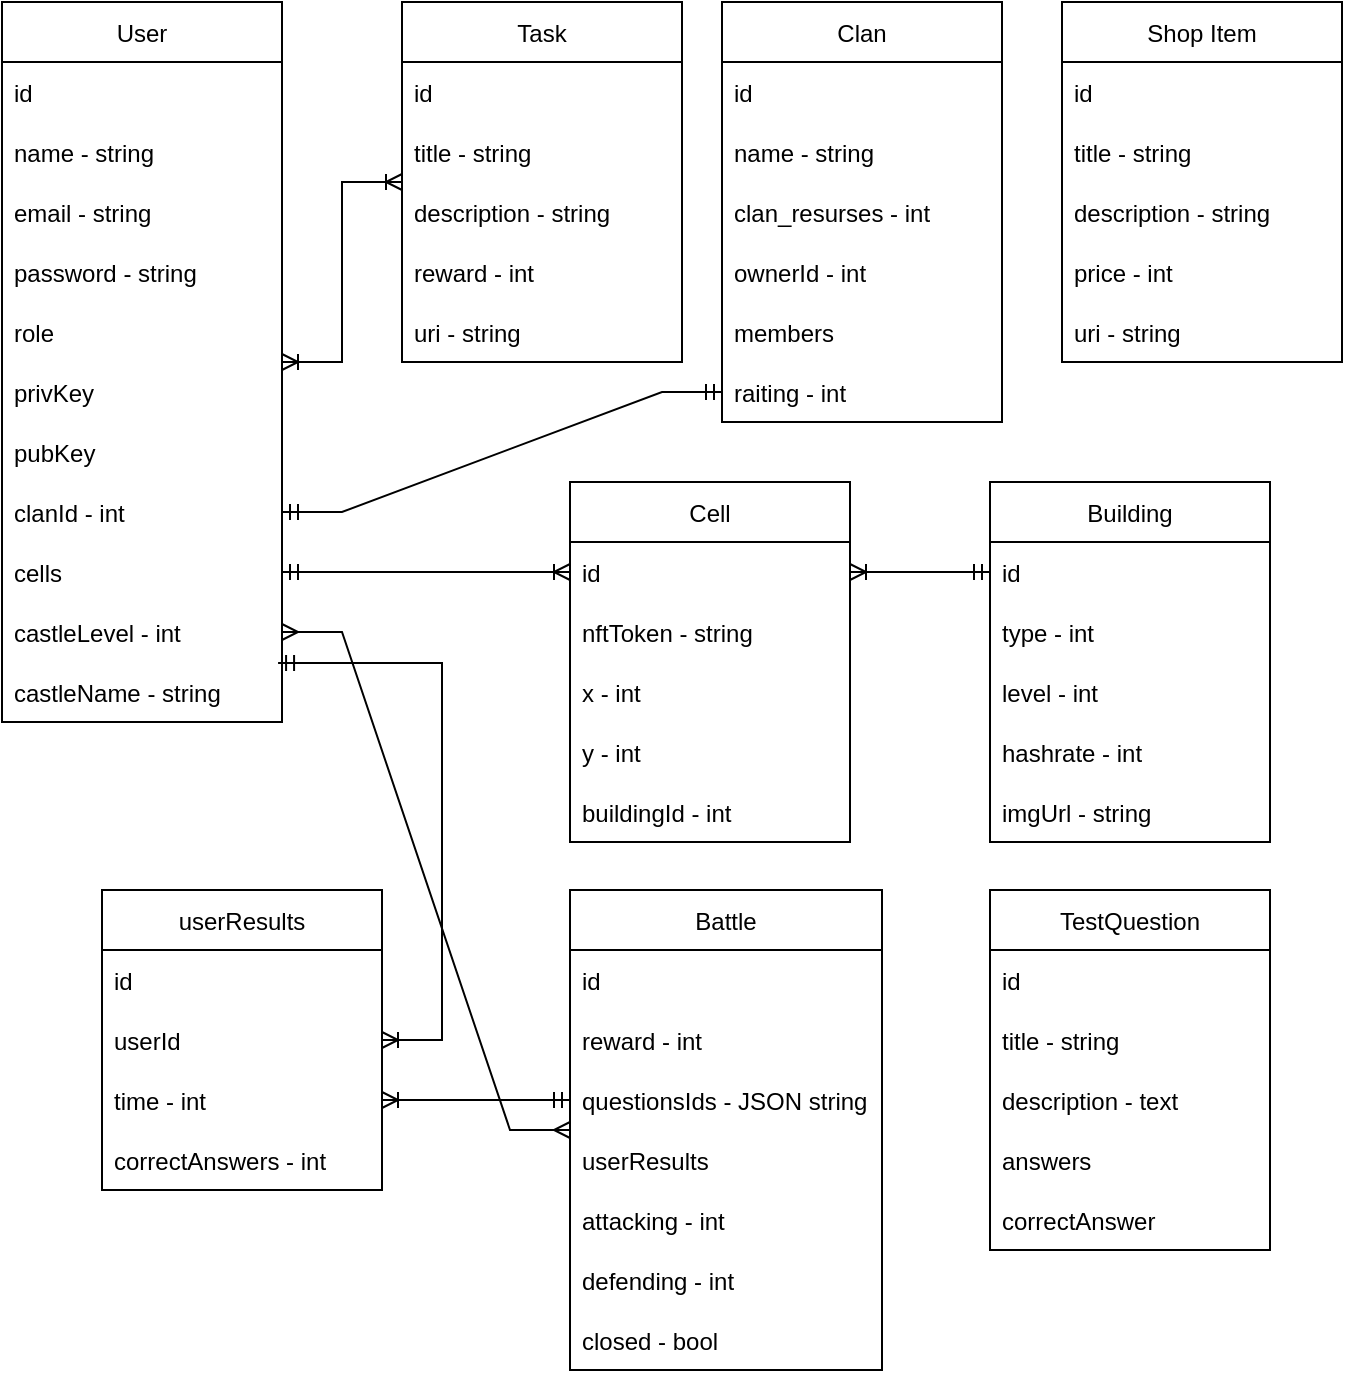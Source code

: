 <mxfile version="20.4.0" type="google"><diagram id="Bfl7V4VKGe2fJ7Q1d0et" name="Страница 1"><mxGraphModel grid="1" page="1" gridSize="10" guides="1" tooltips="1" connect="1" arrows="1" fold="1" pageScale="1" pageWidth="827" pageHeight="1169" math="0" shadow="0"><root><mxCell id="0"/><mxCell id="1" parent="0"/><mxCell id="fOZf3QuCVME6QDkqKdU--1" value="User" style="swimlane;fontStyle=0;childLayout=stackLayout;horizontal=1;startSize=30;horizontalStack=0;resizeParent=1;resizeParentMax=0;resizeLast=0;collapsible=1;marginBottom=0;" vertex="1" parent="1"><mxGeometry x="60" y="50" width="140" height="360" as="geometry"/></mxCell><mxCell id="fOZf3QuCVME6QDkqKdU--2" value="id" style="text;strokeColor=none;fillColor=none;align=left;verticalAlign=middle;spacingLeft=4;spacingRight=4;overflow=hidden;points=[[0,0.5],[1,0.5]];portConstraint=eastwest;rotatable=0;" vertex="1" parent="fOZf3QuCVME6QDkqKdU--1"><mxGeometry y="30" width="140" height="30" as="geometry"/></mxCell><mxCell id="fOZf3QuCVME6QDkqKdU--3" value="name - string" style="text;strokeColor=none;fillColor=none;align=left;verticalAlign=middle;spacingLeft=4;spacingRight=4;overflow=hidden;points=[[0,0.5],[1,0.5]];portConstraint=eastwest;rotatable=0;" vertex="1" parent="fOZf3QuCVME6QDkqKdU--1"><mxGeometry y="60" width="140" height="30" as="geometry"/></mxCell><mxCell id="fOZf3QuCVME6QDkqKdU--4" value="email - string" style="text;strokeColor=none;fillColor=none;align=left;verticalAlign=middle;spacingLeft=4;spacingRight=4;overflow=hidden;points=[[0,0.5],[1,0.5]];portConstraint=eastwest;rotatable=0;" vertex="1" parent="fOZf3QuCVME6QDkqKdU--1"><mxGeometry y="90" width="140" height="30" as="geometry"/></mxCell><mxCell id="KabQn2ugYlEMoQVUq5x7-2" value="password - string" style="text;strokeColor=none;fillColor=none;align=left;verticalAlign=middle;spacingLeft=4;spacingRight=4;overflow=hidden;points=[[0,0.5],[1,0.5]];portConstraint=eastwest;rotatable=0;" vertex="1" parent="fOZf3QuCVME6QDkqKdU--1"><mxGeometry y="120" width="140" height="30" as="geometry"/></mxCell><mxCell id="KabQn2ugYlEMoQVUq5x7-3" value="role" style="text;strokeColor=none;fillColor=none;align=left;verticalAlign=middle;spacingLeft=4;spacingRight=4;overflow=hidden;points=[[0,0.5],[1,0.5]];portConstraint=eastwest;rotatable=0;" vertex="1" parent="fOZf3QuCVME6QDkqKdU--1"><mxGeometry y="150" width="140" height="30" as="geometry"/></mxCell><mxCell id="fOZf3QuCVME6QDkqKdU--5" value="privKey" style="text;strokeColor=none;fillColor=none;align=left;verticalAlign=middle;spacingLeft=4;spacingRight=4;overflow=hidden;points=[[0,0.5],[1,0.5]];portConstraint=eastwest;rotatable=0;" vertex="1" parent="fOZf3QuCVME6QDkqKdU--1"><mxGeometry y="180" width="140" height="30" as="geometry"/></mxCell><mxCell id="KabQn2ugYlEMoQVUq5x7-1" value="pubKey" style="text;strokeColor=none;fillColor=none;align=left;verticalAlign=middle;spacingLeft=4;spacingRight=4;overflow=hidden;points=[[0,0.5],[1,0.5]];portConstraint=eastwest;rotatable=0;" vertex="1" parent="fOZf3QuCVME6QDkqKdU--1"><mxGeometry y="210" width="140" height="30" as="geometry"/></mxCell><mxCell id="KabQn2ugYlEMoQVUq5x7-14" value="clanId - int" style="text;strokeColor=none;fillColor=none;align=left;verticalAlign=middle;spacingLeft=4;spacingRight=4;overflow=hidden;points=[[0,0.5],[1,0.5]];portConstraint=eastwest;rotatable=0;" vertex="1" parent="fOZf3QuCVME6QDkqKdU--1"><mxGeometry y="240" width="140" height="30" as="geometry"/></mxCell><mxCell id="KabQn2ugYlEMoQVUq5x7-15" value="cells" style="text;strokeColor=none;fillColor=none;align=left;verticalAlign=middle;spacingLeft=4;spacingRight=4;overflow=hidden;points=[[0,0.5],[1,0.5]];portConstraint=eastwest;rotatable=0;" vertex="1" parent="fOZf3QuCVME6QDkqKdU--1"><mxGeometry y="270" width="140" height="30" as="geometry"/></mxCell><mxCell id="KabQn2ugYlEMoQVUq5x7-13" value="castleLevel - int" style="text;strokeColor=none;fillColor=none;align=left;verticalAlign=middle;spacingLeft=4;spacingRight=4;overflow=hidden;points=[[0,0.5],[1,0.5]];portConstraint=eastwest;rotatable=0;" vertex="1" parent="fOZf3QuCVME6QDkqKdU--1"><mxGeometry y="300" width="140" height="30" as="geometry"/></mxCell><mxCell id="KabQn2ugYlEMoQVUq5x7-11" value="castleName - string" style="text;strokeColor=none;fillColor=none;align=left;verticalAlign=middle;spacingLeft=4;spacingRight=4;overflow=hidden;points=[[0,0.5],[1,0.5]];portConstraint=eastwest;rotatable=0;" vertex="1" parent="fOZf3QuCVME6QDkqKdU--1"><mxGeometry y="330" width="140" height="30" as="geometry"/></mxCell><mxCell id="fOZf3QuCVME6QDkqKdU--19" value="Clan" style="swimlane;fontStyle=0;childLayout=stackLayout;horizontal=1;startSize=30;horizontalStack=0;resizeParent=1;resizeParentMax=0;resizeLast=0;collapsible=1;marginBottom=0;" vertex="1" parent="1"><mxGeometry x="420" y="50" width="140" height="210" as="geometry"/></mxCell><mxCell id="fOZf3QuCVME6QDkqKdU--20" value="id" style="text;strokeColor=none;fillColor=none;align=left;verticalAlign=middle;spacingLeft=4;spacingRight=4;overflow=hidden;points=[[0,0.5],[1,0.5]];portConstraint=eastwest;rotatable=0;" vertex="1" parent="fOZf3QuCVME6QDkqKdU--19"><mxGeometry y="30" width="140" height="30" as="geometry"/></mxCell><mxCell id="fOZf3QuCVME6QDkqKdU--25" value="name - string" style="text;strokeColor=none;fillColor=none;align=left;verticalAlign=middle;spacingLeft=4;spacingRight=4;overflow=hidden;points=[[0,0.5],[1,0.5]];portConstraint=eastwest;rotatable=0;" vertex="1" parent="fOZf3QuCVME6QDkqKdU--19"><mxGeometry y="60" width="140" height="30" as="geometry"/></mxCell><mxCell id="fOZf3QuCVME6QDkqKdU--26" value="clan_resurses - int" style="text;strokeColor=none;fillColor=none;align=left;verticalAlign=middle;spacingLeft=4;spacingRight=4;overflow=hidden;points=[[0,0.5],[1,0.5]];portConstraint=eastwest;rotatable=0;" vertex="1" parent="fOZf3QuCVME6QDkqKdU--19"><mxGeometry y="90" width="140" height="30" as="geometry"/></mxCell><mxCell id="fOZf3QuCVME6QDkqKdU--23" value="ownerId - int" style="text;strokeColor=none;fillColor=none;align=left;verticalAlign=middle;spacingLeft=4;spacingRight=4;overflow=hidden;points=[[0,0.5],[1,0.5]];portConstraint=eastwest;rotatable=0;" vertex="1" parent="fOZf3QuCVME6QDkqKdU--19"><mxGeometry y="120" width="140" height="30" as="geometry"/></mxCell><mxCell id="fOZf3QuCVME6QDkqKdU--24" value="members" style="text;strokeColor=none;fillColor=none;align=left;verticalAlign=middle;spacingLeft=4;spacingRight=4;overflow=hidden;points=[[0,0.5],[1,0.5]];portConstraint=eastwest;rotatable=0;" vertex="1" parent="fOZf3QuCVME6QDkqKdU--19"><mxGeometry y="150" width="140" height="30" as="geometry"/></mxCell><mxCell id="fOZf3QuCVME6QDkqKdU--21" value="raiting - int" style="text;strokeColor=none;fillColor=none;align=left;verticalAlign=middle;spacingLeft=4;spacingRight=4;overflow=hidden;points=[[0,0.5],[1,0.5]];portConstraint=eastwest;rotatable=0;" vertex="1" parent="fOZf3QuCVME6QDkqKdU--19"><mxGeometry y="180" width="140" height="30" as="geometry"/></mxCell><mxCell id="fOZf3QuCVME6QDkqKdU--27" value="" style="edgeStyle=entityRelationEdgeStyle;fontSize=12;html=1;endArrow=ERmandOne;startArrow=ERmandOne;rounded=0;exitX=1;exitY=0.5;exitDx=0;exitDy=0;entryX=0;entryY=0.5;entryDx=0;entryDy=0;" edge="1" parent="1" source="KabQn2ugYlEMoQVUq5x7-14" target="fOZf3QuCVME6QDkqKdU--21"><mxGeometry width="100" height="100" relative="1" as="geometry"><mxPoint x="420" y="215" as="sourcePoint"/><mxPoint x="580.84" y="182.57" as="targetPoint"/></mxGeometry></mxCell><mxCell id="fOZf3QuCVME6QDkqKdU--28" value="Cell" style="swimlane;fontStyle=0;childLayout=stackLayout;horizontal=1;startSize=30;horizontalStack=0;resizeParent=1;resizeParentMax=0;resizeLast=0;collapsible=1;marginBottom=0;" vertex="1" parent="1"><mxGeometry x="344" y="290" width="140" height="180" as="geometry"/></mxCell><mxCell id="fOZf3QuCVME6QDkqKdU--29" value="id" style="text;strokeColor=none;fillColor=none;align=left;verticalAlign=middle;spacingLeft=4;spacingRight=4;overflow=hidden;points=[[0,0.5],[1,0.5]];portConstraint=eastwest;rotatable=0;" vertex="1" parent="fOZf3QuCVME6QDkqKdU--28"><mxGeometry y="30" width="140" height="30" as="geometry"/></mxCell><mxCell id="fOZf3QuCVME6QDkqKdU--30" value="nftToken - string" style="text;strokeColor=none;fillColor=none;align=left;verticalAlign=middle;spacingLeft=4;spacingRight=4;overflow=hidden;points=[[0,0.5],[1,0.5]];portConstraint=eastwest;rotatable=0;" vertex="1" parent="fOZf3QuCVME6QDkqKdU--28"><mxGeometry y="60" width="140" height="30" as="geometry"/></mxCell><mxCell id="fOZf3QuCVME6QDkqKdU--32" value="x - int" style="text;strokeColor=none;fillColor=none;align=left;verticalAlign=middle;spacingLeft=4;spacingRight=4;overflow=hidden;points=[[0,0.5],[1,0.5]];portConstraint=eastwest;rotatable=0;" vertex="1" parent="fOZf3QuCVME6QDkqKdU--28"><mxGeometry y="90" width="140" height="30" as="geometry"/></mxCell><mxCell id="fOZf3QuCVME6QDkqKdU--33" value="y - int" style="text;strokeColor=none;fillColor=none;align=left;verticalAlign=middle;spacingLeft=4;spacingRight=4;overflow=hidden;points=[[0,0.5],[1,0.5]];portConstraint=eastwest;rotatable=0;" vertex="1" parent="fOZf3QuCVME6QDkqKdU--28"><mxGeometry y="120" width="140" height="30" as="geometry"/></mxCell><mxCell id="fOZf3QuCVME6QDkqKdU--34" value="buildingId - int" style="text;strokeColor=none;fillColor=none;align=left;verticalAlign=middle;spacingLeft=4;spacingRight=4;overflow=hidden;points=[[0,0.5],[1,0.5]];portConstraint=eastwest;rotatable=0;" vertex="1" parent="fOZf3QuCVME6QDkqKdU--28"><mxGeometry y="150" width="140" height="30" as="geometry"/></mxCell><mxCell id="fOZf3QuCVME6QDkqKdU--36" value="" style="edgeStyle=entityRelationEdgeStyle;fontSize=12;html=1;endArrow=ERoneToMany;startArrow=ERmandOne;rounded=0;exitX=1;exitY=0.5;exitDx=0;exitDy=0;" edge="1" parent="1" source="KabQn2ugYlEMoQVUq5x7-15" target="fOZf3QuCVME6QDkqKdU--29"><mxGeometry width="100" height="100" relative="1" as="geometry"><mxPoint x="600" y="570" as="sourcePoint"/><mxPoint x="700" y="470" as="targetPoint"/></mxGeometry></mxCell><mxCell id="fOZf3QuCVME6QDkqKdU--37" value="Building" style="swimlane;fontStyle=0;childLayout=stackLayout;horizontal=1;startSize=30;horizontalStack=0;resizeParent=1;resizeParentMax=0;resizeLast=0;collapsible=1;marginBottom=0;" vertex="1" parent="1"><mxGeometry x="554" y="290" width="140" height="180" as="geometry"/></mxCell><mxCell id="fOZf3QuCVME6QDkqKdU--38" value="id" style="text;strokeColor=none;fillColor=none;align=left;verticalAlign=middle;spacingLeft=4;spacingRight=4;overflow=hidden;points=[[0,0.5],[1,0.5]];portConstraint=eastwest;rotatable=0;" vertex="1" parent="fOZf3QuCVME6QDkqKdU--37"><mxGeometry y="30" width="140" height="30" as="geometry"/></mxCell><mxCell id="fOZf3QuCVME6QDkqKdU--39" value="type - int" style="text;strokeColor=none;fillColor=none;align=left;verticalAlign=middle;spacingLeft=4;spacingRight=4;overflow=hidden;points=[[0,0.5],[1,0.5]];portConstraint=eastwest;rotatable=0;" vertex="1" parent="fOZf3QuCVME6QDkqKdU--37"><mxGeometry y="60" width="140" height="30" as="geometry"/></mxCell><mxCell id="KabQn2ugYlEMoQVUq5x7-32" value="level - int" style="text;strokeColor=none;fillColor=none;align=left;verticalAlign=middle;spacingLeft=4;spacingRight=4;overflow=hidden;points=[[0,0.5],[1,0.5]];portConstraint=eastwest;rotatable=0;" vertex="1" parent="fOZf3QuCVME6QDkqKdU--37"><mxGeometry y="90" width="140" height="30" as="geometry"/></mxCell><mxCell id="fOZf3QuCVME6QDkqKdU--40" value="hashrate - int" style="text;strokeColor=none;fillColor=none;align=left;verticalAlign=middle;spacingLeft=4;spacingRight=4;overflow=hidden;points=[[0,0.5],[1,0.5]];portConstraint=eastwest;rotatable=0;" vertex="1" parent="fOZf3QuCVME6QDkqKdU--37"><mxGeometry y="120" width="140" height="30" as="geometry"/></mxCell><mxCell id="fOZf3QuCVME6QDkqKdU--41" value="imgUrl - string" style="text;strokeColor=none;fillColor=none;align=left;verticalAlign=middle;spacingLeft=4;spacingRight=4;overflow=hidden;points=[[0,0.5],[1,0.5]];portConstraint=eastwest;rotatable=0;" vertex="1" parent="fOZf3QuCVME6QDkqKdU--37"><mxGeometry y="150" width="140" height="30" as="geometry"/></mxCell><mxCell id="KabQn2ugYlEMoQVUq5x7-17" value="Task" style="swimlane;fontStyle=0;childLayout=stackLayout;horizontal=1;startSize=30;horizontalStack=0;resizeParent=1;resizeParentMax=0;resizeLast=0;collapsible=1;marginBottom=0;" vertex="1" parent="1"><mxGeometry x="260" y="50" width="140" height="180" as="geometry"/></mxCell><mxCell id="KabQn2ugYlEMoQVUq5x7-18" value="id" style="text;strokeColor=none;fillColor=none;align=left;verticalAlign=middle;spacingLeft=4;spacingRight=4;overflow=hidden;points=[[0,0.5],[1,0.5]];portConstraint=eastwest;rotatable=0;" vertex="1" parent="KabQn2ugYlEMoQVUq5x7-17"><mxGeometry y="30" width="140" height="30" as="geometry"/></mxCell><mxCell id="KabQn2ugYlEMoQVUq5x7-21" value="title - string" style="text;strokeColor=none;fillColor=none;align=left;verticalAlign=middle;spacingLeft=4;spacingRight=4;overflow=hidden;points=[[0,0.5],[1,0.5]];portConstraint=eastwest;rotatable=0;" vertex="1" parent="KabQn2ugYlEMoQVUq5x7-17"><mxGeometry y="60" width="140" height="30" as="geometry"/></mxCell><mxCell id="KabQn2ugYlEMoQVUq5x7-22" value="description - string" style="text;strokeColor=none;fillColor=none;align=left;verticalAlign=middle;spacingLeft=4;spacingRight=4;overflow=hidden;points=[[0,0.5],[1,0.5]];portConstraint=eastwest;rotatable=0;" vertex="1" parent="KabQn2ugYlEMoQVUq5x7-17"><mxGeometry y="90" width="140" height="30" as="geometry"/></mxCell><mxCell id="KabQn2ugYlEMoQVUq5x7-23" value="reward - int" style="text;strokeColor=none;fillColor=none;align=left;verticalAlign=middle;spacingLeft=4;spacingRight=4;overflow=hidden;points=[[0,0.5],[1,0.5]];portConstraint=eastwest;rotatable=0;" vertex="1" parent="KabQn2ugYlEMoQVUq5x7-17"><mxGeometry y="120" width="140" height="30" as="geometry"/></mxCell><mxCell id="KabQn2ugYlEMoQVUq5x7-19" value="uri - string" style="text;strokeColor=none;fillColor=none;align=left;verticalAlign=middle;spacingLeft=4;spacingRight=4;overflow=hidden;points=[[0,0.5],[1,0.5]];portConstraint=eastwest;rotatable=0;" vertex="1" parent="KabQn2ugYlEMoQVUq5x7-17"><mxGeometry y="150" width="140" height="30" as="geometry"/></mxCell><mxCell id="KabQn2ugYlEMoQVUq5x7-24" value="Shop Item" style="swimlane;fontStyle=0;childLayout=stackLayout;horizontal=1;startSize=30;horizontalStack=0;resizeParent=1;resizeParentMax=0;resizeLast=0;collapsible=1;marginBottom=0;" vertex="1" parent="1"><mxGeometry x="590" y="50" width="140" height="180" as="geometry"/></mxCell><mxCell id="KabQn2ugYlEMoQVUq5x7-25" value="id" style="text;strokeColor=none;fillColor=none;align=left;verticalAlign=middle;spacingLeft=4;spacingRight=4;overflow=hidden;points=[[0,0.5],[1,0.5]];portConstraint=eastwest;rotatable=0;" vertex="1" parent="KabQn2ugYlEMoQVUq5x7-24"><mxGeometry y="30" width="140" height="30" as="geometry"/></mxCell><mxCell id="KabQn2ugYlEMoQVUq5x7-28" value="title - string" style="text;strokeColor=none;fillColor=none;align=left;verticalAlign=middle;spacingLeft=4;spacingRight=4;overflow=hidden;points=[[0,0.5],[1,0.5]];portConstraint=eastwest;rotatable=0;" vertex="1" parent="KabQn2ugYlEMoQVUq5x7-24"><mxGeometry y="60" width="140" height="30" as="geometry"/></mxCell><mxCell id="KabQn2ugYlEMoQVUq5x7-29" value="description - string" style="text;strokeColor=none;fillColor=none;align=left;verticalAlign=middle;spacingLeft=4;spacingRight=4;overflow=hidden;points=[[0,0.5],[1,0.5]];portConstraint=eastwest;rotatable=0;" vertex="1" parent="KabQn2ugYlEMoQVUq5x7-24"><mxGeometry y="90" width="140" height="30" as="geometry"/></mxCell><mxCell id="KabQn2ugYlEMoQVUq5x7-30" value="price - int" style="text;strokeColor=none;fillColor=none;align=left;verticalAlign=middle;spacingLeft=4;spacingRight=4;overflow=hidden;points=[[0,0.5],[1,0.5]];portConstraint=eastwest;rotatable=0;" vertex="1" parent="KabQn2ugYlEMoQVUq5x7-24"><mxGeometry y="120" width="140" height="30" as="geometry"/></mxCell><mxCell id="KabQn2ugYlEMoQVUq5x7-31" value="uri - string" style="text;strokeColor=none;fillColor=none;align=left;verticalAlign=middle;spacingLeft=4;spacingRight=4;overflow=hidden;points=[[0,0.5],[1,0.5]];portConstraint=eastwest;rotatable=0;" vertex="1" parent="KabQn2ugYlEMoQVUq5x7-24"><mxGeometry y="150" width="140" height="30" as="geometry"/></mxCell><mxCell id="TNLpxVyL4PnwoSYXTvxl-1" value="Battle" style="swimlane;fontStyle=0;childLayout=stackLayout;horizontal=1;startSize=30;horizontalStack=0;resizeParent=1;resizeParentMax=0;resizeLast=0;collapsible=1;marginBottom=0;" vertex="1" parent="1"><mxGeometry x="344" y="494" width="156" height="240" as="geometry"/></mxCell><mxCell id="TNLpxVyL4PnwoSYXTvxl-2" value="id" style="text;strokeColor=none;fillColor=none;align=left;verticalAlign=middle;spacingLeft=4;spacingRight=4;overflow=hidden;points=[[0,0.5],[1,0.5]];portConstraint=eastwest;rotatable=0;" vertex="1" parent="TNLpxVyL4PnwoSYXTvxl-1"><mxGeometry y="30" width="156" height="30" as="geometry"/></mxCell><mxCell id="TNLpxVyL4PnwoSYXTvxl-5" value="reward - int" style="text;strokeColor=none;fillColor=none;align=left;verticalAlign=middle;spacingLeft=4;spacingRight=4;overflow=hidden;points=[[0,0.5],[1,0.5]];portConstraint=eastwest;rotatable=0;" vertex="1" parent="TNLpxVyL4PnwoSYXTvxl-1"><mxGeometry y="60" width="156" height="30" as="geometry"/></mxCell><mxCell id="TNLpxVyL4PnwoSYXTvxl-6" value="questionsIds - JSON string" style="text;strokeColor=none;fillColor=none;align=left;verticalAlign=middle;spacingLeft=4;spacingRight=4;overflow=hidden;points=[[0,0.5],[1,0.5]];portConstraint=eastwest;rotatable=0;" vertex="1" parent="TNLpxVyL4PnwoSYXTvxl-1"><mxGeometry y="90" width="156" height="30" as="geometry"/></mxCell><mxCell id="TNLpxVyL4PnwoSYXTvxl-8" value="userResults" style="text;strokeColor=none;fillColor=none;align=left;verticalAlign=middle;spacingLeft=4;spacingRight=4;overflow=hidden;points=[[0,0.5],[1,0.5]];portConstraint=eastwest;rotatable=0;" vertex="1" parent="TNLpxVyL4PnwoSYXTvxl-1"><mxGeometry y="120" width="156" height="30" as="geometry"/></mxCell><mxCell id="TNLpxVyL4PnwoSYXTvxl-36" value="attacking - int" style="text;strokeColor=none;fillColor=none;align=left;verticalAlign=middle;spacingLeft=4;spacingRight=4;overflow=hidden;points=[[0,0.5],[1,0.5]];portConstraint=eastwest;rotatable=0;" vertex="1" parent="TNLpxVyL4PnwoSYXTvxl-1"><mxGeometry y="150" width="156" height="30" as="geometry"/></mxCell><mxCell id="TNLpxVyL4PnwoSYXTvxl-43" value="defending - int" style="text;strokeColor=none;fillColor=none;align=left;verticalAlign=middle;spacingLeft=4;spacingRight=4;overflow=hidden;points=[[0,0.5],[1,0.5]];portConstraint=eastwest;rotatable=0;" vertex="1" parent="TNLpxVyL4PnwoSYXTvxl-1"><mxGeometry y="180" width="156" height="30" as="geometry"/></mxCell><mxCell id="TNLpxVyL4PnwoSYXTvxl-38" value="closed - bool" style="text;strokeColor=none;fillColor=none;align=left;verticalAlign=middle;spacingLeft=4;spacingRight=4;overflow=hidden;points=[[0,0.5],[1,0.5]];portConstraint=eastwest;rotatable=0;" vertex="1" parent="TNLpxVyL4PnwoSYXTvxl-1"><mxGeometry y="210" width="156" height="30" as="geometry"/></mxCell><mxCell id="TNLpxVyL4PnwoSYXTvxl-9" value="TestQuestion" style="swimlane;fontStyle=0;childLayout=stackLayout;horizontal=1;startSize=30;horizontalStack=0;resizeParent=1;resizeParentMax=0;resizeLast=0;collapsible=1;marginBottom=0;" vertex="1" parent="1"><mxGeometry x="554" y="494" width="140" height="180" as="geometry"/></mxCell><mxCell id="TNLpxVyL4PnwoSYXTvxl-10" value="id" style="text;strokeColor=none;fillColor=none;align=left;verticalAlign=middle;spacingLeft=4;spacingRight=4;overflow=hidden;points=[[0,0.5],[1,0.5]];portConstraint=eastwest;rotatable=0;" vertex="1" parent="TNLpxVyL4PnwoSYXTvxl-9"><mxGeometry y="30" width="140" height="30" as="geometry"/></mxCell><mxCell id="TNLpxVyL4PnwoSYXTvxl-14" value="title - string" style="text;strokeColor=none;fillColor=none;align=left;verticalAlign=middle;spacingLeft=4;spacingRight=4;overflow=hidden;points=[[0,0.5],[1,0.5]];portConstraint=eastwest;rotatable=0;" vertex="1" parent="TNLpxVyL4PnwoSYXTvxl-9"><mxGeometry y="60" width="140" height="30" as="geometry"/></mxCell><mxCell id="TNLpxVyL4PnwoSYXTvxl-13" value="description - text" style="text;strokeColor=none;fillColor=none;align=left;verticalAlign=middle;spacingLeft=4;spacingRight=4;overflow=hidden;points=[[0,0.5],[1,0.5]];portConstraint=eastwest;rotatable=0;" vertex="1" parent="TNLpxVyL4PnwoSYXTvxl-9"><mxGeometry y="90" width="140" height="30" as="geometry"/></mxCell><mxCell id="TNLpxVyL4PnwoSYXTvxl-15" value="answers" style="text;strokeColor=none;fillColor=none;align=left;verticalAlign=middle;spacingLeft=4;spacingRight=4;overflow=hidden;points=[[0,0.5],[1,0.5]];portConstraint=eastwest;rotatable=0;" vertex="1" parent="TNLpxVyL4PnwoSYXTvxl-9"><mxGeometry y="120" width="140" height="30" as="geometry"/></mxCell><mxCell id="TNLpxVyL4PnwoSYXTvxl-44" value="correctAnswer" style="text;strokeColor=none;fillColor=none;align=left;verticalAlign=middle;spacingLeft=4;spacingRight=4;overflow=hidden;points=[[0,0.5],[1,0.5]];portConstraint=eastwest;rotatable=0;" vertex="1" parent="TNLpxVyL4PnwoSYXTvxl-9"><mxGeometry y="150" width="140" height="30" as="geometry"/></mxCell><mxCell id="TNLpxVyL4PnwoSYXTvxl-17" value="userResults" style="swimlane;fontStyle=0;childLayout=stackLayout;horizontal=1;startSize=30;horizontalStack=0;resizeParent=1;resizeParentMax=0;resizeLast=0;collapsible=1;marginBottom=0;" vertex="1" parent="1"><mxGeometry x="110" y="494" width="140" height="150" as="geometry"/></mxCell><mxCell id="TNLpxVyL4PnwoSYXTvxl-18" value="id" style="text;strokeColor=none;fillColor=none;align=left;verticalAlign=middle;spacingLeft=4;spacingRight=4;overflow=hidden;points=[[0,0.5],[1,0.5]];portConstraint=eastwest;rotatable=0;" vertex="1" parent="TNLpxVyL4PnwoSYXTvxl-17"><mxGeometry y="30" width="140" height="30" as="geometry"/></mxCell><mxCell id="TNLpxVyL4PnwoSYXTvxl-22" value="userId" style="text;strokeColor=none;fillColor=none;align=left;verticalAlign=middle;spacingLeft=4;spacingRight=4;overflow=hidden;points=[[0,0.5],[1,0.5]];portConstraint=eastwest;rotatable=0;" vertex="1" parent="TNLpxVyL4PnwoSYXTvxl-17"><mxGeometry y="60" width="140" height="30" as="geometry"/></mxCell><mxCell id="TNLpxVyL4PnwoSYXTvxl-19" value="time - int" style="text;strokeColor=none;fillColor=none;align=left;verticalAlign=middle;spacingLeft=4;spacingRight=4;overflow=hidden;points=[[0,0.5],[1,0.5]];portConstraint=eastwest;rotatable=0;" vertex="1" parent="TNLpxVyL4PnwoSYXTvxl-17"><mxGeometry y="90" width="140" height="30" as="geometry"/></mxCell><mxCell id="TNLpxVyL4PnwoSYXTvxl-23" value="correctAnswers - int" style="text;strokeColor=none;fillColor=none;align=left;verticalAlign=middle;spacingLeft=4;spacingRight=4;overflow=hidden;points=[[0,0.5],[1,0.5]];portConstraint=eastwest;rotatable=0;" vertex="1" parent="TNLpxVyL4PnwoSYXTvxl-17"><mxGeometry y="120" width="140" height="30" as="geometry"/></mxCell><mxCell id="TNLpxVyL4PnwoSYXTvxl-25" value="" style="edgeStyle=entityRelationEdgeStyle;fontSize=12;html=1;endArrow=ERoneToMany;startArrow=ERmandOne;rounded=0;exitX=0;exitY=0.5;exitDx=0;exitDy=0;" edge="1" parent="1" source="TNLpxVyL4PnwoSYXTvxl-6" target="TNLpxVyL4PnwoSYXTvxl-19"><mxGeometry width="100" height="100" relative="1" as="geometry"><mxPoint x="260" y="810" as="sourcePoint"/><mxPoint x="360" y="710" as="targetPoint"/></mxGeometry></mxCell><mxCell id="TNLpxVyL4PnwoSYXTvxl-26" value="" style="edgeStyle=entityRelationEdgeStyle;fontSize=12;html=1;endArrow=ERoneToMany;startArrow=ERmandOne;rounded=0;exitX=0.986;exitY=0.017;exitDx=0;exitDy=0;exitPerimeter=0;" edge="1" parent="1" source="KabQn2ugYlEMoQVUq5x7-11" target="TNLpxVyL4PnwoSYXTvxl-22"><mxGeometry width="100" height="100" relative="1" as="geometry"><mxPoint x="40" y="600" as="sourcePoint"/><mxPoint x="140" y="500" as="targetPoint"/></mxGeometry></mxCell><mxCell id="TNLpxVyL4PnwoSYXTvxl-27" value="" style="edgeStyle=entityRelationEdgeStyle;fontSize=12;html=1;endArrow=ERmany;startArrow=ERmany;rounded=0;exitX=1;exitY=0.5;exitDx=0;exitDy=0;" edge="1" parent="1" source="KabQn2ugYlEMoQVUq5x7-13" target="TNLpxVyL4PnwoSYXTvxl-1"><mxGeometry width="100" height="100" relative="1" as="geometry"><mxPoint x="300" y="480" as="sourcePoint"/><mxPoint x="400" y="380" as="targetPoint"/></mxGeometry></mxCell><mxCell id="TNLpxVyL4PnwoSYXTvxl-39" value="" style="edgeStyle=entityRelationEdgeStyle;fontSize=12;html=1;endArrow=ERoneToMany;startArrow=ERmandOne;rounded=0;exitX=0;exitY=0.5;exitDx=0;exitDy=0;entryX=1;entryY=0.5;entryDx=0;entryDy=0;" edge="1" parent="1" source="fOZf3QuCVME6QDkqKdU--38" target="fOZf3QuCVME6QDkqKdU--29"><mxGeometry width="100" height="100" relative="1" as="geometry"><mxPoint x="570" y="410" as="sourcePoint"/><mxPoint x="670" y="310" as="targetPoint"/></mxGeometry></mxCell><mxCell id="TNLpxVyL4PnwoSYXTvxl-41" value="" style="edgeStyle=entityRelationEdgeStyle;fontSize=12;html=1;endArrow=ERoneToMany;startArrow=ERoneToMany;rounded=0;" edge="1" parent="1" source="fOZf3QuCVME6QDkqKdU--1" target="KabQn2ugYlEMoQVUq5x7-17"><mxGeometry width="100" height="100" relative="1" as="geometry"><mxPoint x="280" y="390" as="sourcePoint"/><mxPoint x="380" y="290" as="targetPoint"/></mxGeometry></mxCell></root></mxGraphModel></diagram></mxfile>